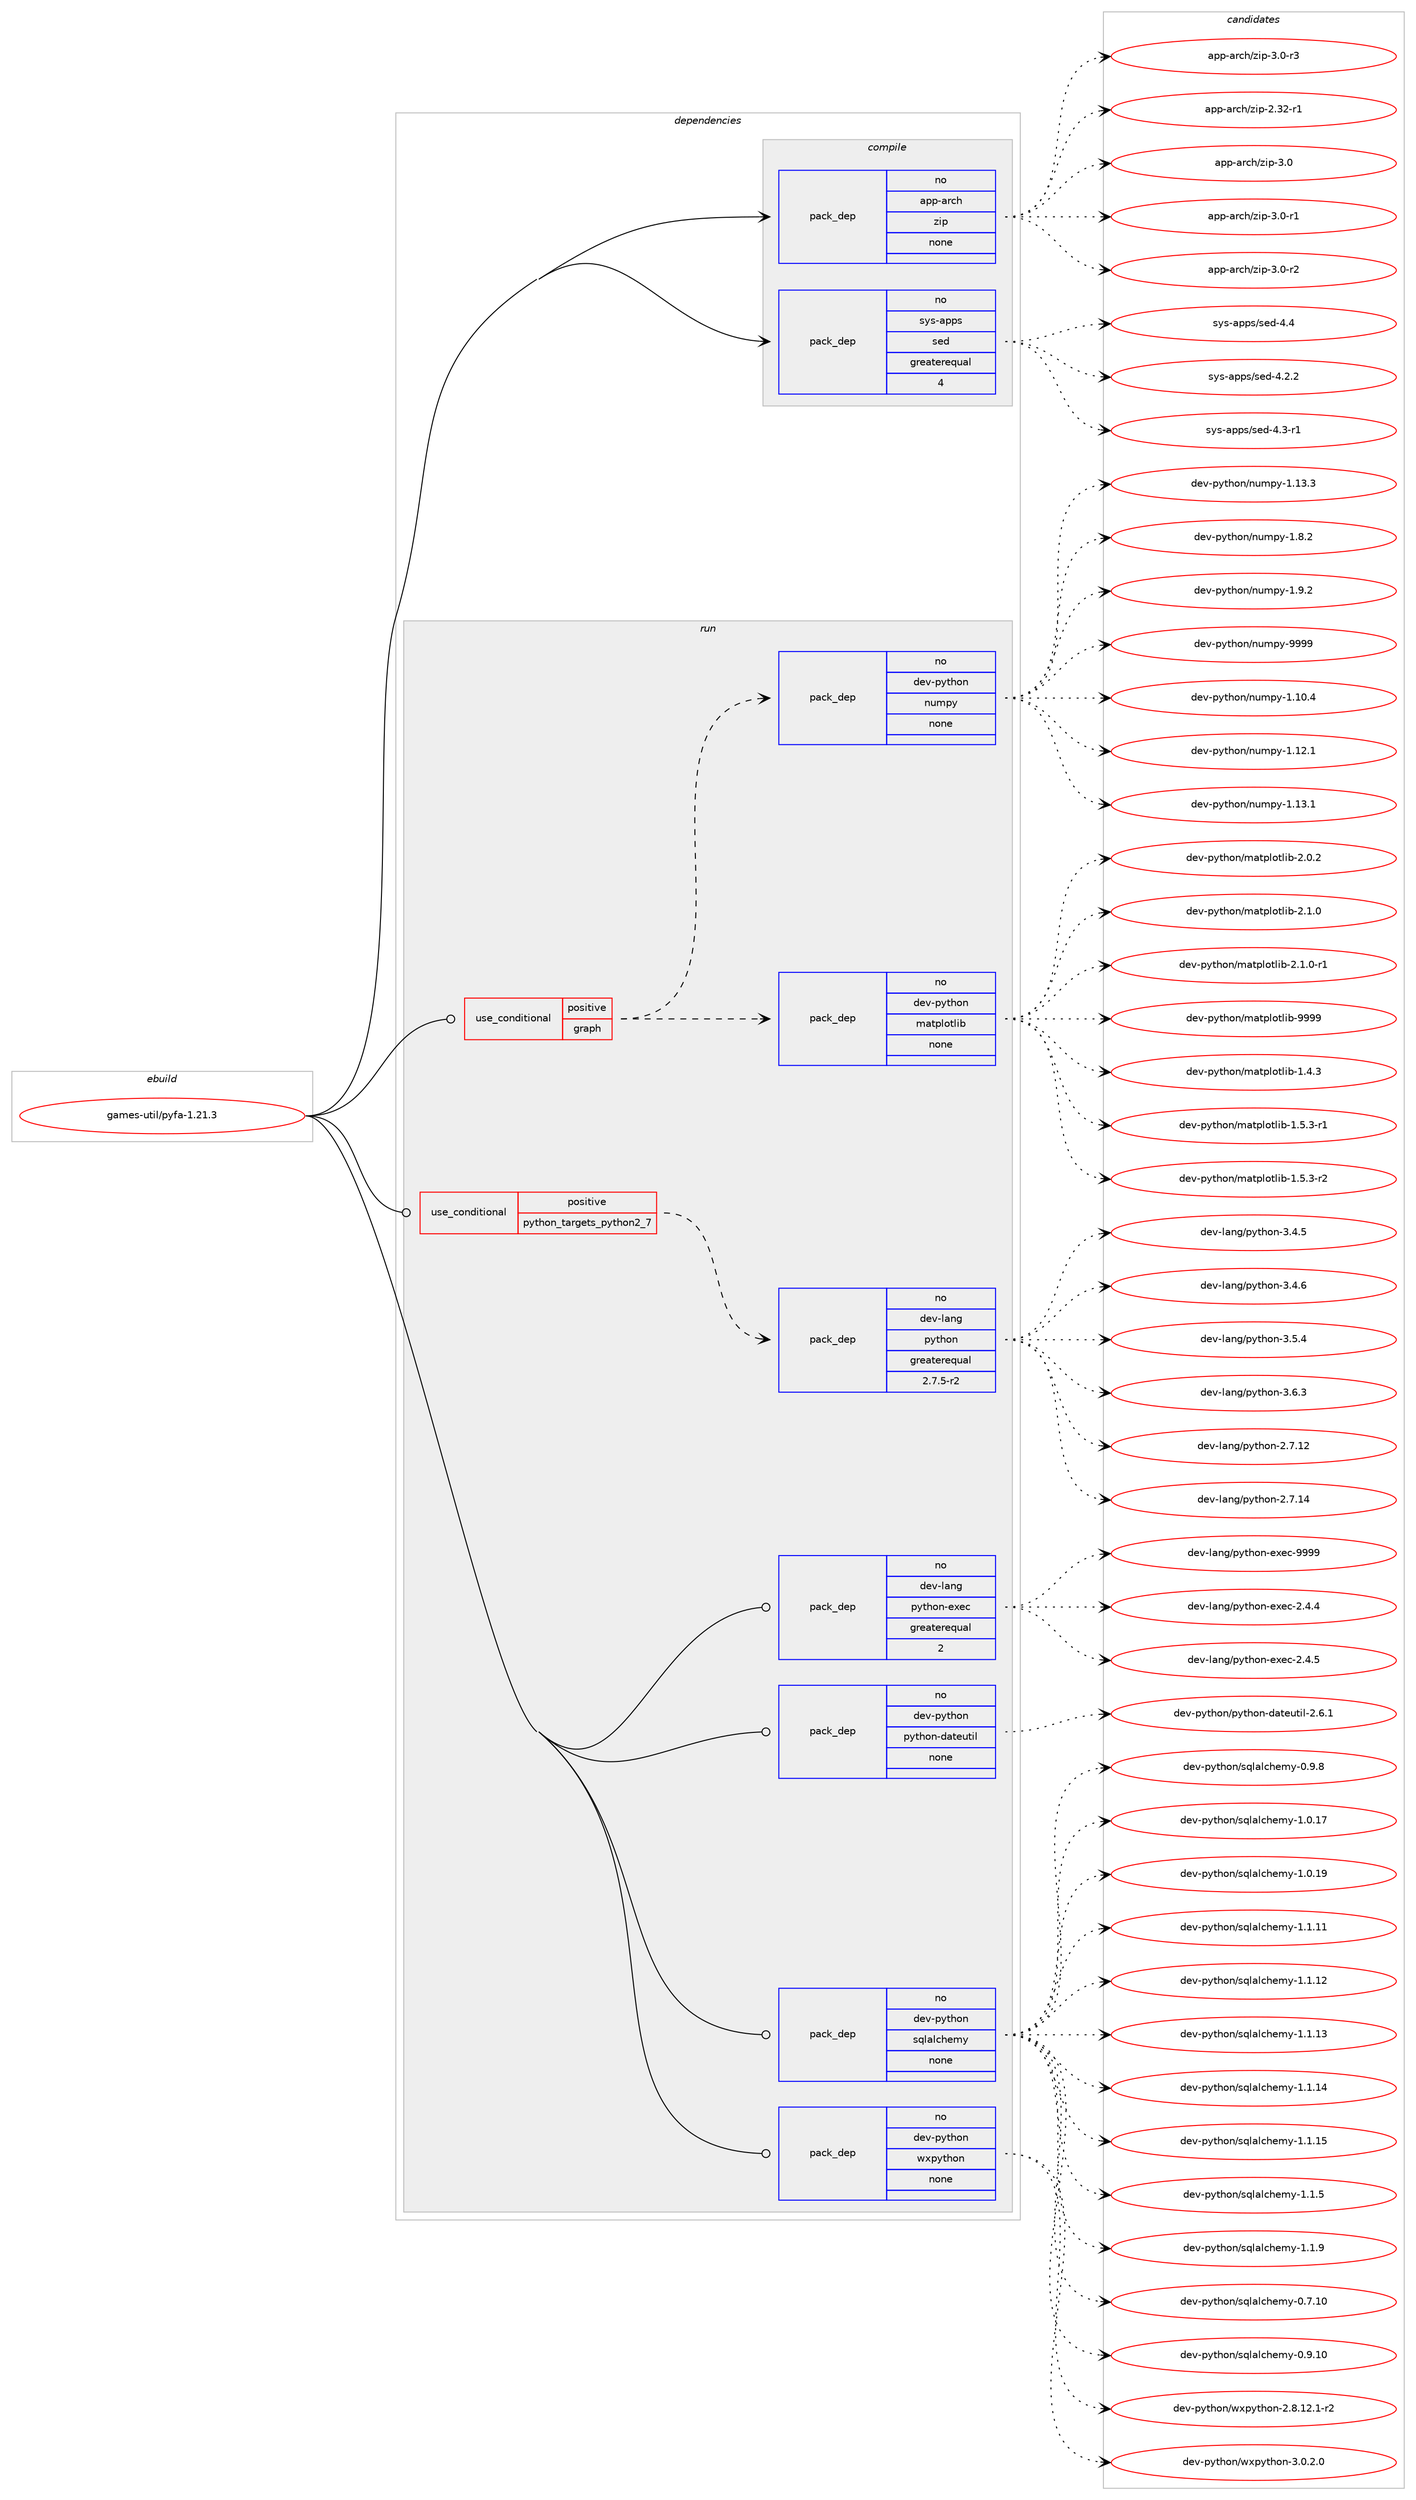 digraph prolog {

# *************
# Graph options
# *************

newrank=true;
concentrate=true;
compound=true;
graph [rankdir=LR,fontname=Helvetica,fontsize=10,ranksep=1.5];#, ranksep=2.5, nodesep=0.2];
edge  [arrowhead=vee];
node  [fontname=Helvetica,fontsize=10];

# **********
# The ebuild
# **********

subgraph cluster_leftcol {
color=gray;
rank=same;
label=<<i>ebuild</i>>;
id [label="games-util/pyfa-1.21.3", color=red, width=4, href="../games-util/pyfa-1.21.3.svg"];
}

# ****************
# The dependencies
# ****************

subgraph cluster_midcol {
color=gray;
label=<<i>dependencies</i>>;
subgraph cluster_compile {
fillcolor="#eeeeee";
style=filled;
label=<<i>compile</i>>;
subgraph pack219240 {
dependency305288 [label=<<TABLE BORDER="0" CELLBORDER="1" CELLSPACING="0" CELLPADDING="4" WIDTH="220"><TR><TD ROWSPAN="6" CELLPADDING="30">pack_dep</TD></TR><TR><TD WIDTH="110">no</TD></TR><TR><TD>app-arch</TD></TR><TR><TD>zip</TD></TR><TR><TD>none</TD></TR><TR><TD></TD></TR></TABLE>>, shape=none, color=blue];
}
id:e -> dependency305288:w [weight=20,style="solid",arrowhead="vee"];
subgraph pack219241 {
dependency305289 [label=<<TABLE BORDER="0" CELLBORDER="1" CELLSPACING="0" CELLPADDING="4" WIDTH="220"><TR><TD ROWSPAN="6" CELLPADDING="30">pack_dep</TD></TR><TR><TD WIDTH="110">no</TD></TR><TR><TD>sys-apps</TD></TR><TR><TD>sed</TD></TR><TR><TD>greaterequal</TD></TR><TR><TD>4</TD></TR></TABLE>>, shape=none, color=blue];
}
id:e -> dependency305289:w [weight=20,style="solid",arrowhead="vee"];
}
subgraph cluster_compileandrun {
fillcolor="#eeeeee";
style=filled;
label=<<i>compile and run</i>>;
}
subgraph cluster_run {
fillcolor="#eeeeee";
style=filled;
label=<<i>run</i>>;
subgraph cond81264 {
dependency305290 [label=<<TABLE BORDER="0" CELLBORDER="1" CELLSPACING="0" CELLPADDING="4"><TR><TD ROWSPAN="3" CELLPADDING="10">use_conditional</TD></TR><TR><TD>positive</TD></TR><TR><TD>graph</TD></TR></TABLE>>, shape=none, color=red];
subgraph pack219242 {
dependency305291 [label=<<TABLE BORDER="0" CELLBORDER="1" CELLSPACING="0" CELLPADDING="4" WIDTH="220"><TR><TD ROWSPAN="6" CELLPADDING="30">pack_dep</TD></TR><TR><TD WIDTH="110">no</TD></TR><TR><TD>dev-python</TD></TR><TR><TD>matplotlib</TD></TR><TR><TD>none</TD></TR><TR><TD></TD></TR></TABLE>>, shape=none, color=blue];
}
dependency305290:e -> dependency305291:w [weight=20,style="dashed",arrowhead="vee"];
subgraph pack219243 {
dependency305292 [label=<<TABLE BORDER="0" CELLBORDER="1" CELLSPACING="0" CELLPADDING="4" WIDTH="220"><TR><TD ROWSPAN="6" CELLPADDING="30">pack_dep</TD></TR><TR><TD WIDTH="110">no</TD></TR><TR><TD>dev-python</TD></TR><TR><TD>numpy</TD></TR><TR><TD>none</TD></TR><TR><TD></TD></TR></TABLE>>, shape=none, color=blue];
}
dependency305290:e -> dependency305292:w [weight=20,style="dashed",arrowhead="vee"];
}
id:e -> dependency305290:w [weight=20,style="solid",arrowhead="odot"];
subgraph cond81265 {
dependency305293 [label=<<TABLE BORDER="0" CELLBORDER="1" CELLSPACING="0" CELLPADDING="4"><TR><TD ROWSPAN="3" CELLPADDING="10">use_conditional</TD></TR><TR><TD>positive</TD></TR><TR><TD>python_targets_python2_7</TD></TR></TABLE>>, shape=none, color=red];
subgraph pack219244 {
dependency305294 [label=<<TABLE BORDER="0" CELLBORDER="1" CELLSPACING="0" CELLPADDING="4" WIDTH="220"><TR><TD ROWSPAN="6" CELLPADDING="30">pack_dep</TD></TR><TR><TD WIDTH="110">no</TD></TR><TR><TD>dev-lang</TD></TR><TR><TD>python</TD></TR><TR><TD>greaterequal</TD></TR><TR><TD>2.7.5-r2</TD></TR></TABLE>>, shape=none, color=blue];
}
dependency305293:e -> dependency305294:w [weight=20,style="dashed",arrowhead="vee"];
}
id:e -> dependency305293:w [weight=20,style="solid",arrowhead="odot"];
subgraph pack219245 {
dependency305295 [label=<<TABLE BORDER="0" CELLBORDER="1" CELLSPACING="0" CELLPADDING="4" WIDTH="220"><TR><TD ROWSPAN="6" CELLPADDING="30">pack_dep</TD></TR><TR><TD WIDTH="110">no</TD></TR><TR><TD>dev-lang</TD></TR><TR><TD>python-exec</TD></TR><TR><TD>greaterequal</TD></TR><TR><TD>2</TD></TR></TABLE>>, shape=none, color=blue];
}
id:e -> dependency305295:w [weight=20,style="solid",arrowhead="odot"];
subgraph pack219246 {
dependency305296 [label=<<TABLE BORDER="0" CELLBORDER="1" CELLSPACING="0" CELLPADDING="4" WIDTH="220"><TR><TD ROWSPAN="6" CELLPADDING="30">pack_dep</TD></TR><TR><TD WIDTH="110">no</TD></TR><TR><TD>dev-python</TD></TR><TR><TD>python-dateutil</TD></TR><TR><TD>none</TD></TR><TR><TD></TD></TR></TABLE>>, shape=none, color=blue];
}
id:e -> dependency305296:w [weight=20,style="solid",arrowhead="odot"];
subgraph pack219247 {
dependency305297 [label=<<TABLE BORDER="0" CELLBORDER="1" CELLSPACING="0" CELLPADDING="4" WIDTH="220"><TR><TD ROWSPAN="6" CELLPADDING="30">pack_dep</TD></TR><TR><TD WIDTH="110">no</TD></TR><TR><TD>dev-python</TD></TR><TR><TD>sqlalchemy</TD></TR><TR><TD>none</TD></TR><TR><TD></TD></TR></TABLE>>, shape=none, color=blue];
}
id:e -> dependency305297:w [weight=20,style="solid",arrowhead="odot"];
subgraph pack219248 {
dependency305298 [label=<<TABLE BORDER="0" CELLBORDER="1" CELLSPACING="0" CELLPADDING="4" WIDTH="220"><TR><TD ROWSPAN="6" CELLPADDING="30">pack_dep</TD></TR><TR><TD WIDTH="110">no</TD></TR><TR><TD>dev-python</TD></TR><TR><TD>wxpython</TD></TR><TR><TD>none</TD></TR><TR><TD></TD></TR></TABLE>>, shape=none, color=blue];
}
id:e -> dependency305298:w [weight=20,style="solid",arrowhead="odot"];
}
}

# **************
# The candidates
# **************

subgraph cluster_choices {
rank=same;
color=gray;
label=<<i>candidates</i>>;

subgraph choice219240 {
color=black;
nodesep=1;
choice971121124597114991044712210511245504651504511449 [label="app-arch/zip-2.32-r1", color=red, width=4,href="../app-arch/zip-2.32-r1.svg"];
choice971121124597114991044712210511245514648 [label="app-arch/zip-3.0", color=red, width=4,href="../app-arch/zip-3.0.svg"];
choice9711211245971149910447122105112455146484511449 [label="app-arch/zip-3.0-r1", color=red, width=4,href="../app-arch/zip-3.0-r1.svg"];
choice9711211245971149910447122105112455146484511450 [label="app-arch/zip-3.0-r2", color=red, width=4,href="../app-arch/zip-3.0-r2.svg"];
choice9711211245971149910447122105112455146484511451 [label="app-arch/zip-3.0-r3", color=red, width=4,href="../app-arch/zip-3.0-r3.svg"];
dependency305288:e -> choice971121124597114991044712210511245504651504511449:w [style=dotted,weight="100"];
dependency305288:e -> choice971121124597114991044712210511245514648:w [style=dotted,weight="100"];
dependency305288:e -> choice9711211245971149910447122105112455146484511449:w [style=dotted,weight="100"];
dependency305288:e -> choice9711211245971149910447122105112455146484511450:w [style=dotted,weight="100"];
dependency305288:e -> choice9711211245971149910447122105112455146484511451:w [style=dotted,weight="100"];
}
subgraph choice219241 {
color=black;
nodesep=1;
choice115121115459711211211547115101100455246504650 [label="sys-apps/sed-4.2.2", color=red, width=4,href="../sys-apps/sed-4.2.2.svg"];
choice115121115459711211211547115101100455246514511449 [label="sys-apps/sed-4.3-r1", color=red, width=4,href="../sys-apps/sed-4.3-r1.svg"];
choice11512111545971121121154711510110045524652 [label="sys-apps/sed-4.4", color=red, width=4,href="../sys-apps/sed-4.4.svg"];
dependency305289:e -> choice115121115459711211211547115101100455246504650:w [style=dotted,weight="100"];
dependency305289:e -> choice115121115459711211211547115101100455246514511449:w [style=dotted,weight="100"];
dependency305289:e -> choice11512111545971121121154711510110045524652:w [style=dotted,weight="100"];
}
subgraph choice219242 {
color=black;
nodesep=1;
choice10010111845112121116104111110471099711611210811111610810598454946524651 [label="dev-python/matplotlib-1.4.3", color=red, width=4,href="../dev-python/matplotlib-1.4.3.svg"];
choice100101118451121211161041111104710997116112108111116108105984549465346514511449 [label="dev-python/matplotlib-1.5.3-r1", color=red, width=4,href="../dev-python/matplotlib-1.5.3-r1.svg"];
choice100101118451121211161041111104710997116112108111116108105984549465346514511450 [label="dev-python/matplotlib-1.5.3-r2", color=red, width=4,href="../dev-python/matplotlib-1.5.3-r2.svg"];
choice10010111845112121116104111110471099711611210811111610810598455046484650 [label="dev-python/matplotlib-2.0.2", color=red, width=4,href="../dev-python/matplotlib-2.0.2.svg"];
choice10010111845112121116104111110471099711611210811111610810598455046494648 [label="dev-python/matplotlib-2.1.0", color=red, width=4,href="../dev-python/matplotlib-2.1.0.svg"];
choice100101118451121211161041111104710997116112108111116108105984550464946484511449 [label="dev-python/matplotlib-2.1.0-r1", color=red, width=4,href="../dev-python/matplotlib-2.1.0-r1.svg"];
choice100101118451121211161041111104710997116112108111116108105984557575757 [label="dev-python/matplotlib-9999", color=red, width=4,href="../dev-python/matplotlib-9999.svg"];
dependency305291:e -> choice10010111845112121116104111110471099711611210811111610810598454946524651:w [style=dotted,weight="100"];
dependency305291:e -> choice100101118451121211161041111104710997116112108111116108105984549465346514511449:w [style=dotted,weight="100"];
dependency305291:e -> choice100101118451121211161041111104710997116112108111116108105984549465346514511450:w [style=dotted,weight="100"];
dependency305291:e -> choice10010111845112121116104111110471099711611210811111610810598455046484650:w [style=dotted,weight="100"];
dependency305291:e -> choice10010111845112121116104111110471099711611210811111610810598455046494648:w [style=dotted,weight="100"];
dependency305291:e -> choice100101118451121211161041111104710997116112108111116108105984550464946484511449:w [style=dotted,weight="100"];
dependency305291:e -> choice100101118451121211161041111104710997116112108111116108105984557575757:w [style=dotted,weight="100"];
}
subgraph choice219243 {
color=black;
nodesep=1;
choice100101118451121211161041111104711011710911212145494649484652 [label="dev-python/numpy-1.10.4", color=red, width=4,href="../dev-python/numpy-1.10.4.svg"];
choice100101118451121211161041111104711011710911212145494649504649 [label="dev-python/numpy-1.12.1", color=red, width=4,href="../dev-python/numpy-1.12.1.svg"];
choice100101118451121211161041111104711011710911212145494649514649 [label="dev-python/numpy-1.13.1", color=red, width=4,href="../dev-python/numpy-1.13.1.svg"];
choice100101118451121211161041111104711011710911212145494649514651 [label="dev-python/numpy-1.13.3", color=red, width=4,href="../dev-python/numpy-1.13.3.svg"];
choice1001011184511212111610411111047110117109112121454946564650 [label="dev-python/numpy-1.8.2", color=red, width=4,href="../dev-python/numpy-1.8.2.svg"];
choice1001011184511212111610411111047110117109112121454946574650 [label="dev-python/numpy-1.9.2", color=red, width=4,href="../dev-python/numpy-1.9.2.svg"];
choice10010111845112121116104111110471101171091121214557575757 [label="dev-python/numpy-9999", color=red, width=4,href="../dev-python/numpy-9999.svg"];
dependency305292:e -> choice100101118451121211161041111104711011710911212145494649484652:w [style=dotted,weight="100"];
dependency305292:e -> choice100101118451121211161041111104711011710911212145494649504649:w [style=dotted,weight="100"];
dependency305292:e -> choice100101118451121211161041111104711011710911212145494649514649:w [style=dotted,weight="100"];
dependency305292:e -> choice100101118451121211161041111104711011710911212145494649514651:w [style=dotted,weight="100"];
dependency305292:e -> choice1001011184511212111610411111047110117109112121454946564650:w [style=dotted,weight="100"];
dependency305292:e -> choice1001011184511212111610411111047110117109112121454946574650:w [style=dotted,weight="100"];
dependency305292:e -> choice10010111845112121116104111110471101171091121214557575757:w [style=dotted,weight="100"];
}
subgraph choice219244 {
color=black;
nodesep=1;
choice10010111845108971101034711212111610411111045504655464950 [label="dev-lang/python-2.7.12", color=red, width=4,href="../dev-lang/python-2.7.12.svg"];
choice10010111845108971101034711212111610411111045504655464952 [label="dev-lang/python-2.7.14", color=red, width=4,href="../dev-lang/python-2.7.14.svg"];
choice100101118451089711010347112121116104111110455146524653 [label="dev-lang/python-3.4.5", color=red, width=4,href="../dev-lang/python-3.4.5.svg"];
choice100101118451089711010347112121116104111110455146524654 [label="dev-lang/python-3.4.6", color=red, width=4,href="../dev-lang/python-3.4.6.svg"];
choice100101118451089711010347112121116104111110455146534652 [label="dev-lang/python-3.5.4", color=red, width=4,href="../dev-lang/python-3.5.4.svg"];
choice100101118451089711010347112121116104111110455146544651 [label="dev-lang/python-3.6.3", color=red, width=4,href="../dev-lang/python-3.6.3.svg"];
dependency305294:e -> choice10010111845108971101034711212111610411111045504655464950:w [style=dotted,weight="100"];
dependency305294:e -> choice10010111845108971101034711212111610411111045504655464952:w [style=dotted,weight="100"];
dependency305294:e -> choice100101118451089711010347112121116104111110455146524653:w [style=dotted,weight="100"];
dependency305294:e -> choice100101118451089711010347112121116104111110455146524654:w [style=dotted,weight="100"];
dependency305294:e -> choice100101118451089711010347112121116104111110455146534652:w [style=dotted,weight="100"];
dependency305294:e -> choice100101118451089711010347112121116104111110455146544651:w [style=dotted,weight="100"];
}
subgraph choice219245 {
color=black;
nodesep=1;
choice1001011184510897110103471121211161041111104510112010199455046524652 [label="dev-lang/python-exec-2.4.4", color=red, width=4,href="../dev-lang/python-exec-2.4.4.svg"];
choice1001011184510897110103471121211161041111104510112010199455046524653 [label="dev-lang/python-exec-2.4.5", color=red, width=4,href="../dev-lang/python-exec-2.4.5.svg"];
choice10010111845108971101034711212111610411111045101120101994557575757 [label="dev-lang/python-exec-9999", color=red, width=4,href="../dev-lang/python-exec-9999.svg"];
dependency305295:e -> choice1001011184510897110103471121211161041111104510112010199455046524652:w [style=dotted,weight="100"];
dependency305295:e -> choice1001011184510897110103471121211161041111104510112010199455046524653:w [style=dotted,weight="100"];
dependency305295:e -> choice10010111845108971101034711212111610411111045101120101994557575757:w [style=dotted,weight="100"];
}
subgraph choice219246 {
color=black;
nodesep=1;
choice10010111845112121116104111110471121211161041111104510097116101117116105108455046544649 [label="dev-python/python-dateutil-2.6.1", color=red, width=4,href="../dev-python/python-dateutil-2.6.1.svg"];
dependency305296:e -> choice10010111845112121116104111110471121211161041111104510097116101117116105108455046544649:w [style=dotted,weight="100"];
}
subgraph choice219247 {
color=black;
nodesep=1;
choice1001011184511212111610411111047115113108971089910410110912145484655464948 [label="dev-python/sqlalchemy-0.7.10", color=red, width=4,href="../dev-python/sqlalchemy-0.7.10.svg"];
choice1001011184511212111610411111047115113108971089910410110912145484657464948 [label="dev-python/sqlalchemy-0.9.10", color=red, width=4,href="../dev-python/sqlalchemy-0.9.10.svg"];
choice10010111845112121116104111110471151131089710899104101109121454846574656 [label="dev-python/sqlalchemy-0.9.8", color=red, width=4,href="../dev-python/sqlalchemy-0.9.8.svg"];
choice1001011184511212111610411111047115113108971089910410110912145494648464955 [label="dev-python/sqlalchemy-1.0.17", color=red, width=4,href="../dev-python/sqlalchemy-1.0.17.svg"];
choice1001011184511212111610411111047115113108971089910410110912145494648464957 [label="dev-python/sqlalchemy-1.0.19", color=red, width=4,href="../dev-python/sqlalchemy-1.0.19.svg"];
choice1001011184511212111610411111047115113108971089910410110912145494649464949 [label="dev-python/sqlalchemy-1.1.11", color=red, width=4,href="../dev-python/sqlalchemy-1.1.11.svg"];
choice1001011184511212111610411111047115113108971089910410110912145494649464950 [label="dev-python/sqlalchemy-1.1.12", color=red, width=4,href="../dev-python/sqlalchemy-1.1.12.svg"];
choice1001011184511212111610411111047115113108971089910410110912145494649464951 [label="dev-python/sqlalchemy-1.1.13", color=red, width=4,href="../dev-python/sqlalchemy-1.1.13.svg"];
choice1001011184511212111610411111047115113108971089910410110912145494649464952 [label="dev-python/sqlalchemy-1.1.14", color=red, width=4,href="../dev-python/sqlalchemy-1.1.14.svg"];
choice1001011184511212111610411111047115113108971089910410110912145494649464953 [label="dev-python/sqlalchemy-1.1.15", color=red, width=4,href="../dev-python/sqlalchemy-1.1.15.svg"];
choice10010111845112121116104111110471151131089710899104101109121454946494653 [label="dev-python/sqlalchemy-1.1.5", color=red, width=4,href="../dev-python/sqlalchemy-1.1.5.svg"];
choice10010111845112121116104111110471151131089710899104101109121454946494657 [label="dev-python/sqlalchemy-1.1.9", color=red, width=4,href="../dev-python/sqlalchemy-1.1.9.svg"];
dependency305297:e -> choice1001011184511212111610411111047115113108971089910410110912145484655464948:w [style=dotted,weight="100"];
dependency305297:e -> choice1001011184511212111610411111047115113108971089910410110912145484657464948:w [style=dotted,weight="100"];
dependency305297:e -> choice10010111845112121116104111110471151131089710899104101109121454846574656:w [style=dotted,weight="100"];
dependency305297:e -> choice1001011184511212111610411111047115113108971089910410110912145494648464955:w [style=dotted,weight="100"];
dependency305297:e -> choice1001011184511212111610411111047115113108971089910410110912145494648464957:w [style=dotted,weight="100"];
dependency305297:e -> choice1001011184511212111610411111047115113108971089910410110912145494649464949:w [style=dotted,weight="100"];
dependency305297:e -> choice1001011184511212111610411111047115113108971089910410110912145494649464950:w [style=dotted,weight="100"];
dependency305297:e -> choice1001011184511212111610411111047115113108971089910410110912145494649464951:w [style=dotted,weight="100"];
dependency305297:e -> choice1001011184511212111610411111047115113108971089910410110912145494649464952:w [style=dotted,weight="100"];
dependency305297:e -> choice1001011184511212111610411111047115113108971089910410110912145494649464953:w [style=dotted,weight="100"];
dependency305297:e -> choice10010111845112121116104111110471151131089710899104101109121454946494653:w [style=dotted,weight="100"];
dependency305297:e -> choice10010111845112121116104111110471151131089710899104101109121454946494657:w [style=dotted,weight="100"];
}
subgraph choice219248 {
color=black;
nodesep=1;
choice10010111845112121116104111110471191201121211161041111104550465646495046494511450 [label="dev-python/wxpython-2.8.12.1-r2", color=red, width=4,href="../dev-python/wxpython-2.8.12.1-r2.svg"];
choice10010111845112121116104111110471191201121211161041111104551464846504648 [label="dev-python/wxpython-3.0.2.0", color=red, width=4,href="../dev-python/wxpython-3.0.2.0.svg"];
dependency305298:e -> choice10010111845112121116104111110471191201121211161041111104550465646495046494511450:w [style=dotted,weight="100"];
dependency305298:e -> choice10010111845112121116104111110471191201121211161041111104551464846504648:w [style=dotted,weight="100"];
}
}

}
